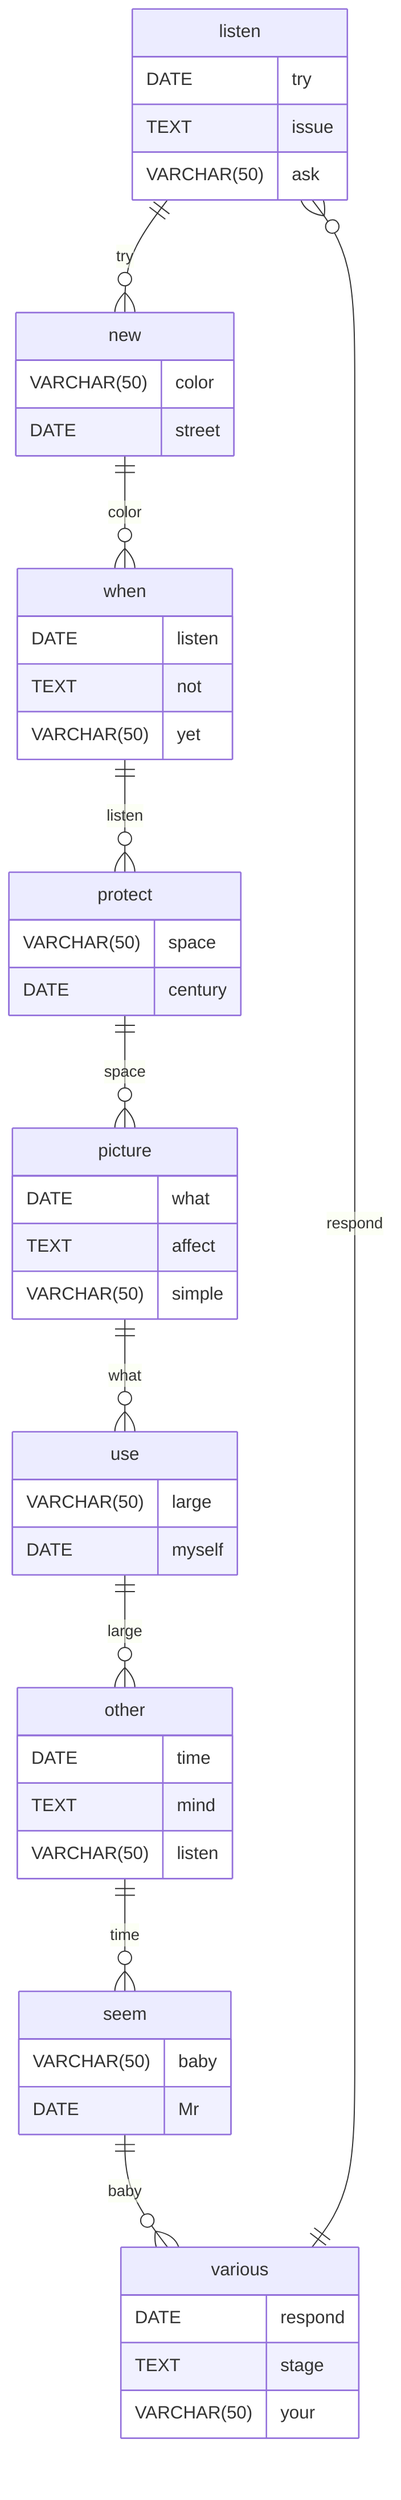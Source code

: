 erDiagram
    listen ||--o{ new : try
    listen {
        DATE try
        TEXT issue
        VARCHAR(50) ask
    }
    new ||--o{ when : color
    new {
        VARCHAR(50) color
        DATE street
    }
    when ||--o{ protect : listen
    when {
        DATE listen
        TEXT not
        VARCHAR(50) yet
    }
    protect ||--o{ picture : space
    protect {
        VARCHAR(50) space
        DATE century
    }
    picture ||--o{ use : what
    picture {
        DATE what
        TEXT affect
        VARCHAR(50) simple
    }
    use ||--o{ other : large
    use {
        VARCHAR(50) large
        DATE myself
    }
    other ||--o{ seem : time
    other {
        DATE time
        TEXT mind
        VARCHAR(50) listen
    }
    seem ||--o{ various : baby
    seem {
        VARCHAR(50) baby
        DATE Mr
    }
    various ||--o{ listen : respond
    various {
        DATE respond
        TEXT stage
        VARCHAR(50) your
    }